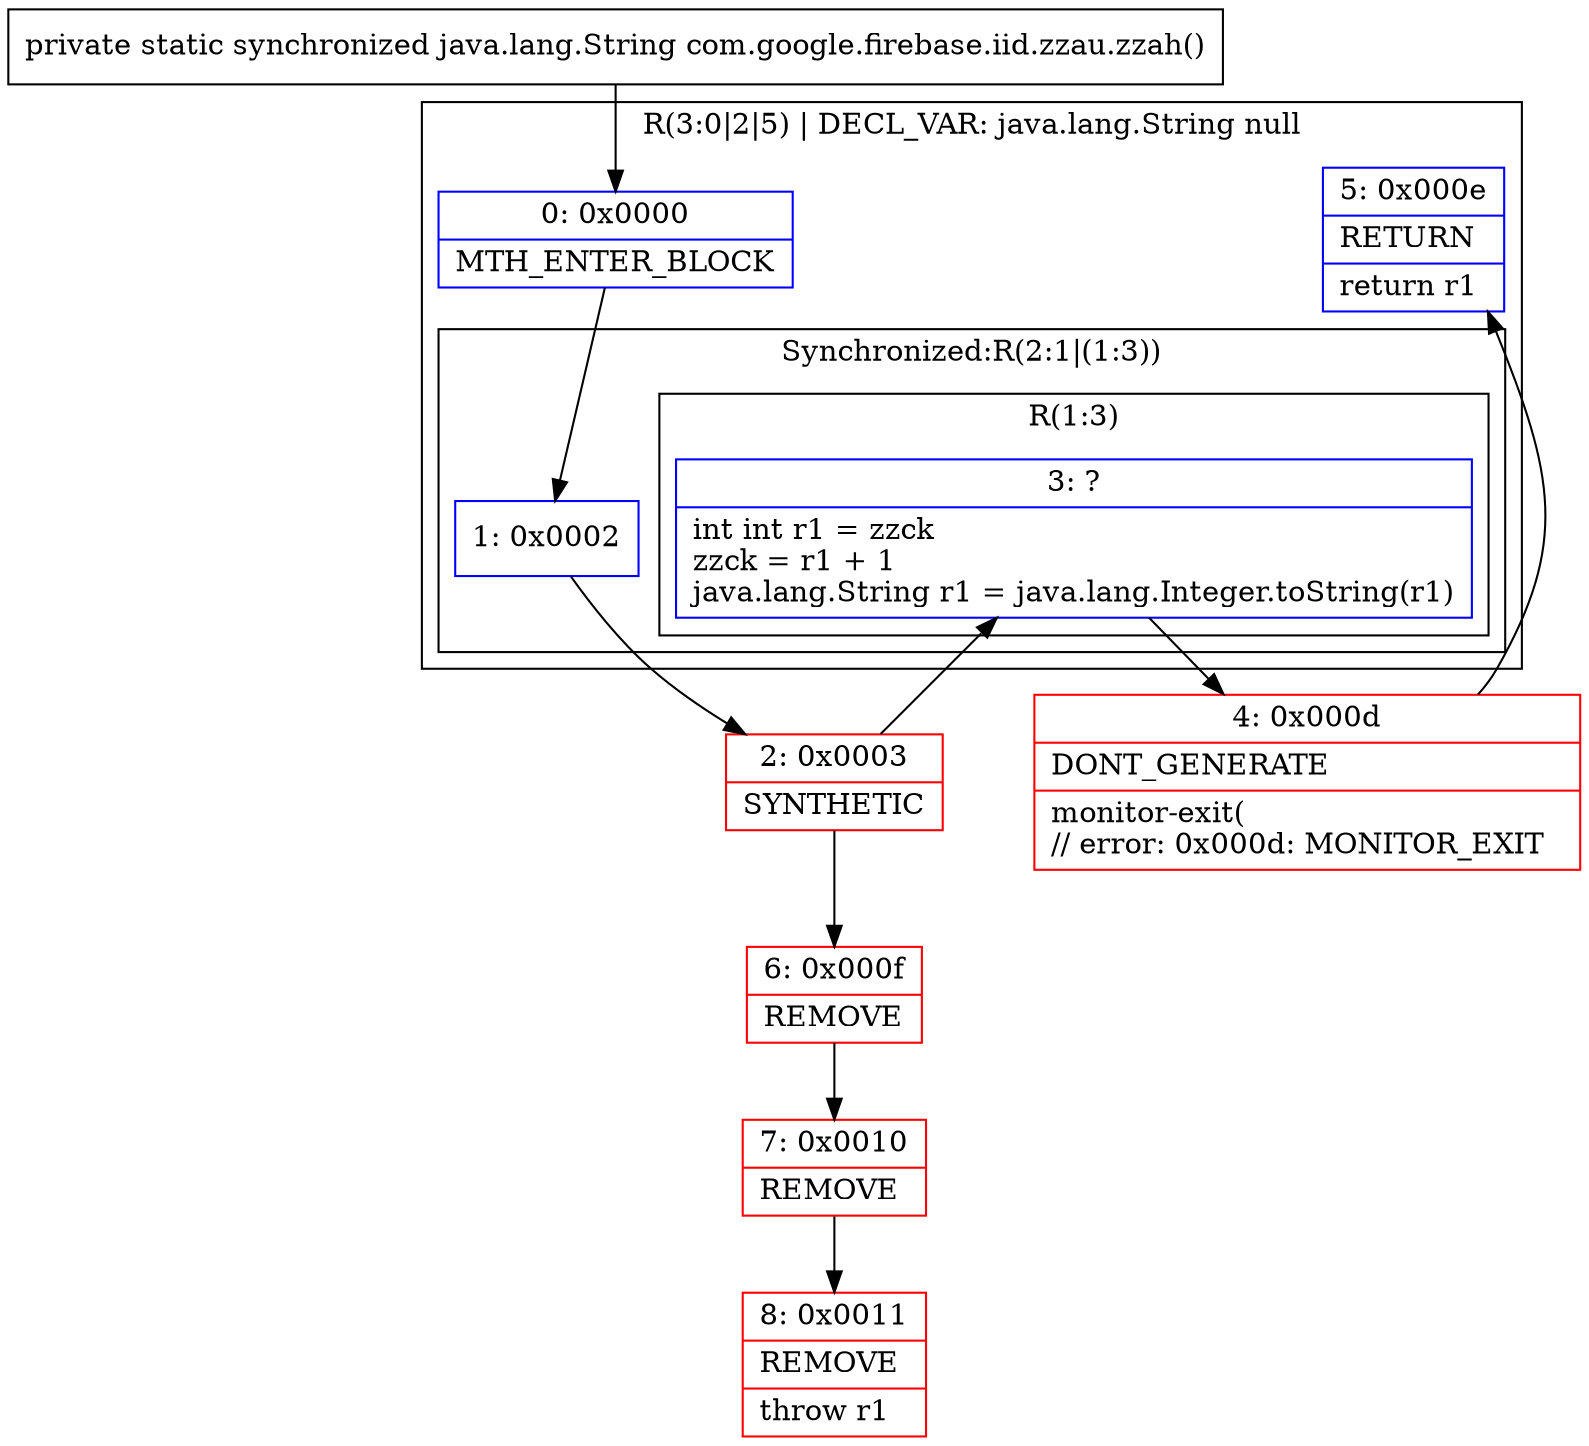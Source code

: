 digraph "CFG forcom.google.firebase.iid.zzau.zzah()Ljava\/lang\/String;" {
subgraph cluster_Region_834809425 {
label = "R(3:0|2|5) | DECL_VAR: java.lang.String null\l";
node [shape=record,color=blue];
Node_0 [shape=record,label="{0\:\ 0x0000|MTH_ENTER_BLOCK\l}"];
subgraph cluster_SynchronizedRegion_544069084 {
label = "Synchronized:R(2:1|(1:3))";
node [shape=record,color=blue];
Node_1 [shape=record,label="{1\:\ 0x0002}"];
subgraph cluster_Region_778249067 {
label = "R(1:3)";
node [shape=record,color=blue];
Node_3 [shape=record,label="{3\:\ ?|int int r1 = zzck\lzzck = r1 + 1\ljava.lang.String r1 = java.lang.Integer.toString(r1)\l}"];
}
}
Node_5 [shape=record,label="{5\:\ 0x000e|RETURN\l|return r1\l}"];
}
Node_2 [shape=record,color=red,label="{2\:\ 0x0003|SYNTHETIC\l}"];
Node_4 [shape=record,color=red,label="{4\:\ 0x000d|DONT_GENERATE\l|monitor\-exit(\l\/\/ error: 0x000d: MONITOR_EXIT  \l}"];
Node_6 [shape=record,color=red,label="{6\:\ 0x000f|REMOVE\l}"];
Node_7 [shape=record,color=red,label="{7\:\ 0x0010|REMOVE\l}"];
Node_8 [shape=record,color=red,label="{8\:\ 0x0011|REMOVE\l|throw r1\l}"];
MethodNode[shape=record,label="{private static synchronized java.lang.String com.google.firebase.iid.zzau.zzah() }"];
MethodNode -> Node_0;
Node_0 -> Node_1;
Node_1 -> Node_2;
Node_3 -> Node_4;
Node_2 -> Node_3;
Node_2 -> Node_6;
Node_4 -> Node_5;
Node_6 -> Node_7;
Node_7 -> Node_8;
}

